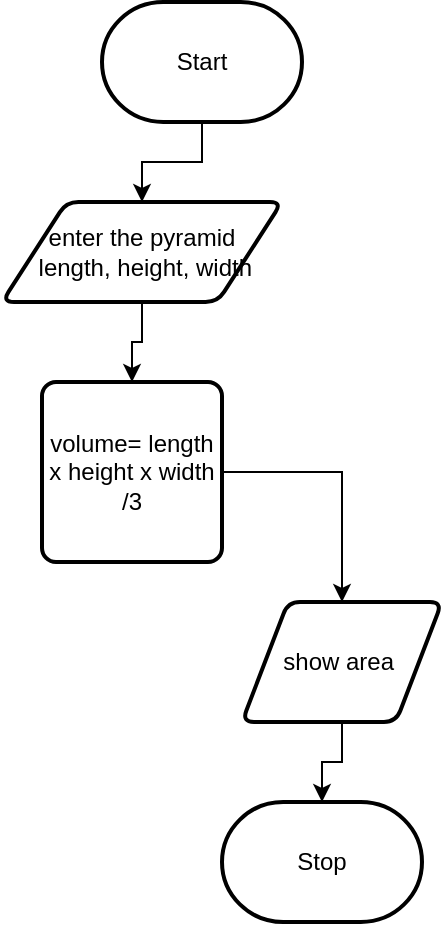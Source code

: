 <mxfile>
    <diagram id="HIP3nbAZw_EuaXWnEj3U" name="Page-1">
        <mxGraphModel dx="1086" dy="743" grid="1" gridSize="10" guides="1" tooltips="1" connect="1" arrows="1" fold="1" page="1" pageScale="1" pageWidth="850" pageHeight="1100" math="0" shadow="0">
            <root>
                <mxCell id="0"/>
                <mxCell id="1" parent="0"/>
                <mxCell id="5" value="" style="edgeStyle=orthogonalEdgeStyle;html=1;rounded=0;" parent="1" source="2" target="4" edge="1">
                    <mxGeometry relative="1" as="geometry"/>
                </mxCell>
                <mxCell id="2" value="Start" style="strokeWidth=2;html=1;shape=mxgraph.flowchart.terminator;whiteSpace=wrap;" parent="1" vertex="1">
                    <mxGeometry x="240" y="190" width="100" height="60" as="geometry"/>
                </mxCell>
                <mxCell id="3" value="Stop" style="strokeWidth=2;html=1;shape=mxgraph.flowchart.terminator;whiteSpace=wrap;" parent="1" vertex="1">
                    <mxGeometry x="300" y="590" width="100" height="60" as="geometry"/>
                </mxCell>
                <mxCell id="7" value="" style="edgeStyle=orthogonalEdgeStyle;rounded=0;html=1;" parent="1" source="4" target="6" edge="1">
                    <mxGeometry relative="1" as="geometry"/>
                </mxCell>
                <mxCell id="4" value="enter the pyramid&lt;br&gt;&amp;nbsp;length, height, width" style="shape=parallelogram;html=1;strokeWidth=2;perimeter=parallelogramPerimeter;whiteSpace=wrap;rounded=1;arcSize=12;size=0.23;gradientColor=default;fillColor=none;" parent="1" vertex="1">
                    <mxGeometry x="190" y="290" width="140" height="50" as="geometry"/>
                </mxCell>
                <mxCell id="9" value="" style="edgeStyle=orthogonalEdgeStyle;rounded=0;html=1;" parent="1" source="6" target="8" edge="1">
                    <mxGeometry relative="1" as="geometry"/>
                </mxCell>
                <mxCell id="6" value="volume= length x height x width /3" style="rounded=1;whiteSpace=wrap;html=1;absoluteArcSize=1;arcSize=14;strokeWidth=2;fillColor=none;gradientColor=default;" parent="1" vertex="1">
                    <mxGeometry x="210" y="380" width="90" height="90" as="geometry"/>
                </mxCell>
                <mxCell id="10" value="" style="edgeStyle=orthogonalEdgeStyle;rounded=0;html=1;" parent="1" source="8" target="3" edge="1">
                    <mxGeometry relative="1" as="geometry"/>
                </mxCell>
                <mxCell id="8" value="show area&amp;nbsp;" style="shape=parallelogram;html=1;strokeWidth=2;perimeter=parallelogramPerimeter;whiteSpace=wrap;rounded=1;arcSize=12;size=0.23;fillColor=none;gradientColor=default;" parent="1" vertex="1">
                    <mxGeometry x="310" y="490" width="100" height="60" as="geometry"/>
                </mxCell>
            </root>
        </mxGraphModel>
    </diagram>
</mxfile>